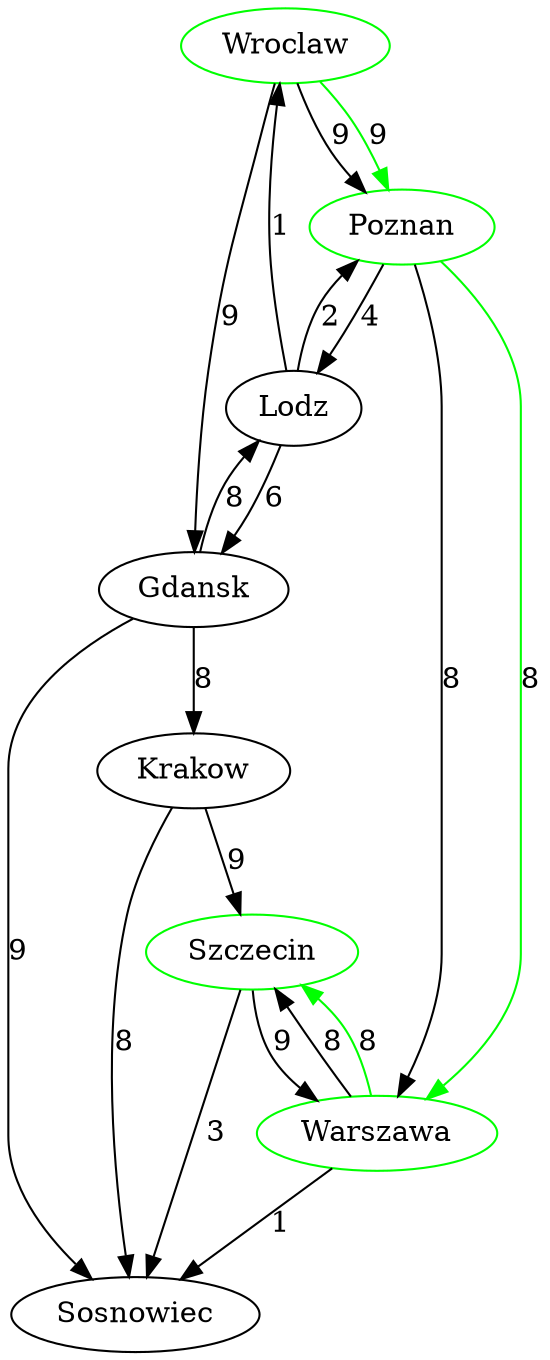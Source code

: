 // Dijkstra shortest path
digraph "Dijkstra shortest path" {
	<Node.Node object at 0x00000178C6728E80> [label=Wroclaw]
	<Node.Node object at 0x00000178C6728E80> -> <Node.Node object at 0x00000178C6728DF0> [label=9]
	<Node.Node object at 0x00000178C6728E80> -> <Node.Node object at 0x00000178C6B5CC70> [label=9]
	<Node.Node object at 0x00000178C6728DF0> [label=Poznan]
	<Node.Node object at 0x00000178C6728DF0> -> <Node.Node object at 0x00000178C6B5C790> [label=4]
	<Node.Node object at 0x00000178C6728DF0> -> <Node.Node object at 0x00000178C6B5C7F0> [label=8]
	<Node.Node object at 0x00000178C6B5C790> [label=Lodz]
	<Node.Node object at 0x00000178C6B5C790> -> <Node.Node object at 0x00000178C6728E80> [label=1]
	<Node.Node object at 0x00000178C6B5C790> -> <Node.Node object at 0x00000178C6728DF0> [label=2]
	<Node.Node object at 0x00000178C6B5C790> -> <Node.Node object at 0x00000178C6B5CC70> [label=6]
	<Node.Node object at 0x00000178C6B5C7F0> [label=Warszawa]
	<Node.Node object at 0x00000178C6B5C7F0> -> <Node.Node object at 0x00000178C6B5CD90> [label=1]
	<Node.Node object at 0x00000178C6B5C7F0> -> <Node.Node object at 0x00000178C6B5CCD0> [label=8]
	<Node.Node object at 0x00000178C6B5CC70> [label=Gdansk]
	<Node.Node object at 0x00000178C6B5CC70> -> <Node.Node object at 0x00000178C6B5C790> [label=8]
	<Node.Node object at 0x00000178C6B5CC70> -> <Node.Node object at 0x00000178C6B5CD30> [label=8]
	<Node.Node object at 0x00000178C6B5CC70> -> <Node.Node object at 0x00000178C6B5CD90> [label=9]
	<Node.Node object at 0x00000178C6B5CCD0> [label=Szczecin]
	<Node.Node object at 0x00000178C6B5CCD0> -> <Node.Node object at 0x00000178C6B5CD90> [label=3]
	<Node.Node object at 0x00000178C6B5CCD0> -> <Node.Node object at 0x00000178C6B5C7F0> [label=9]
	<Node.Node object at 0x00000178C6B5CD30> [label=Krakow]
	<Node.Node object at 0x00000178C6B5CD30> -> <Node.Node object at 0x00000178C6B5CCD0> [label=9]
	<Node.Node object at 0x00000178C6B5CD30> -> <Node.Node object at 0x00000178C6B5CD90> [label=8]
	<Node.Node object at 0x00000178C6B5CD90> [label=Sosnowiec]
	<Node.Node object at 0x00000178C6B5CCD0> [label=Szczecin color=green]
	<Node.Node object at 0x00000178C6B5C7F0> -> <Node.Node object at 0x00000178C6B5CCD0> [label=8 color=green]
	<Node.Node object at 0x00000178C6B5C7F0> [label=Warszawa color=green]
	<Node.Node object at 0x00000178C6728DF0> -> <Node.Node object at 0x00000178C6B5C7F0> [label=8 color=green]
	<Node.Node object at 0x00000178C6728DF0> [label=Poznan color=green]
	<Node.Node object at 0x00000178C6728E80> -> <Node.Node object at 0x00000178C6728DF0> [label=9 color=green]
	<Node.Node object at 0x00000178C6728E80> [label=Wroclaw color=green]
}
